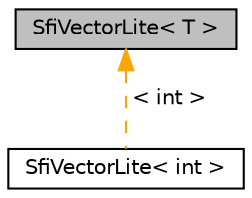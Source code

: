 digraph "SfiVectorLite&lt; T &gt;"
{
  edge [fontname="Helvetica",fontsize="10",labelfontname="Helvetica",labelfontsize="10"];
  node [fontname="Helvetica",fontsize="10",shape=record];
  Node1 [label="SfiVectorLite\< T \>",height=0.2,width=0.4,color="black", fillcolor="grey75", style="filled" fontcolor="black"];
  Node1 -> Node2 [dir="back",color="orange",fontsize="10",style="dashed",label=" \< int \>" ,fontname="Helvetica"];
  Node2 [label="SfiVectorLite\< int \>",height=0.2,width=0.4,color="black", fillcolor="white", style="filled",URL="$a00002.html"];
}
